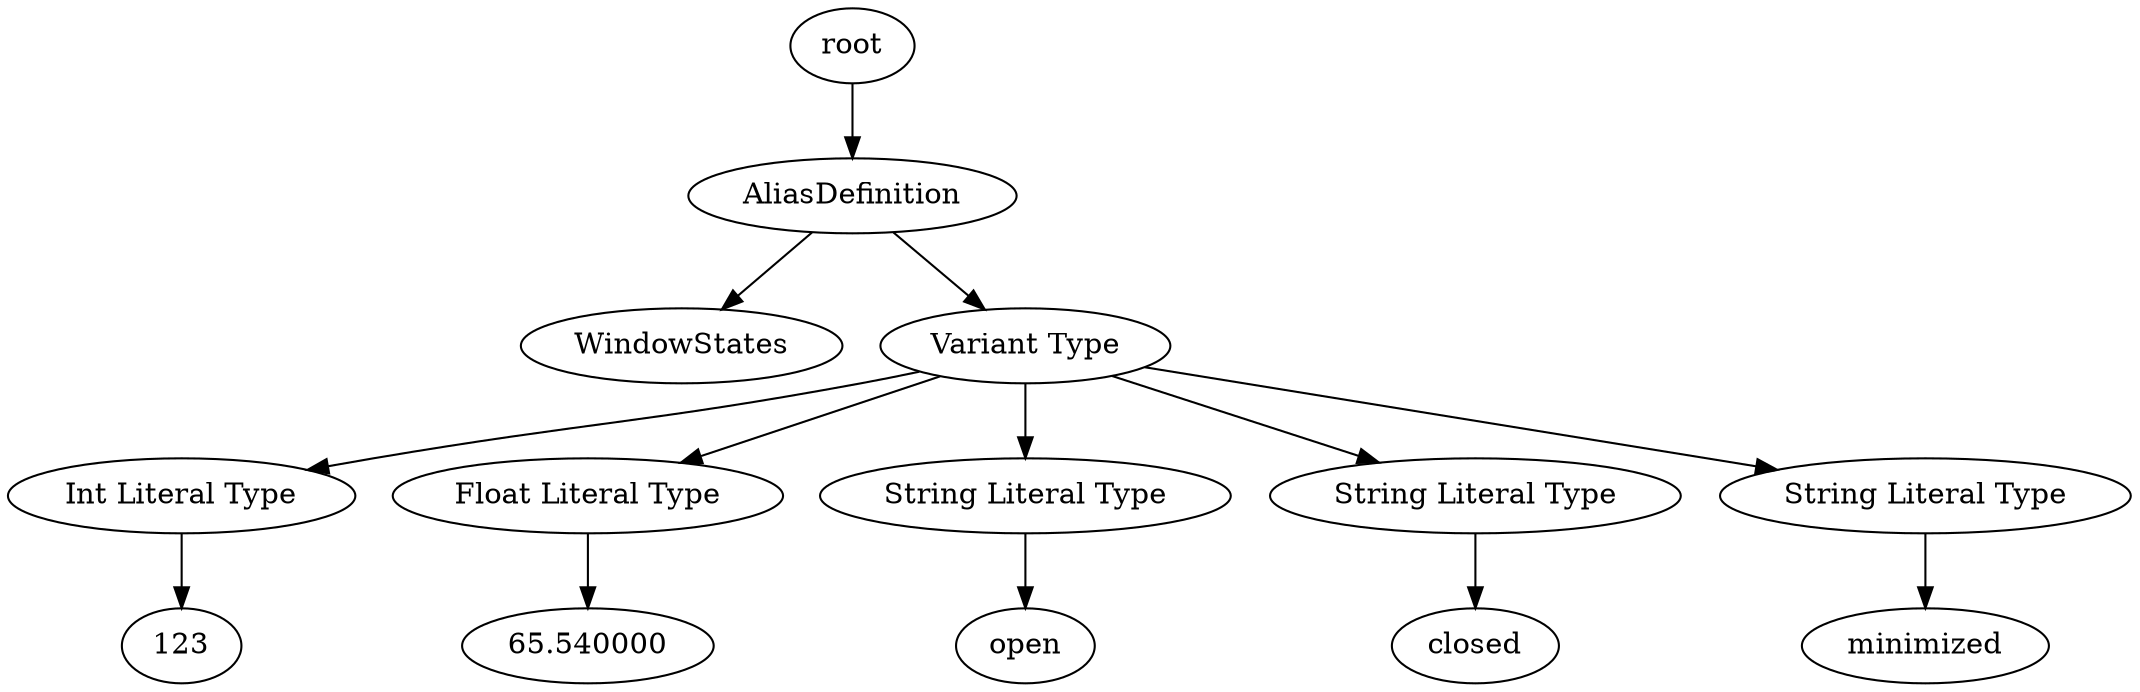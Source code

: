 digraph G { 
"0"   [label="root"]; 
 "1"   [label="AliasDefinition"]; 
 "0" -> "1"; 
 "2"   [label="WindowStates"]; 
 "1" -> "2"; 
 "3"   [label="Variant Type"]; 
 "1" -> "3"; 
 "4"   [label="Int Literal Type"]; 
 "3" -> "4"; 
 "5"   [label="123"]; 
 "4" -> "5"; 
 "6"   [label="Float Literal Type"]; 
 "3" -> "6"; 
 "7"   [label="65.540000"]; 
 "6" -> "7"; 
 "8"   [label="String Literal Type"]; 
 "3" -> "8"; 
 "9"   [label="open"]; 
 "8" -> "9"; 
 "10"   [label="String Literal Type"]; 
 "3" -> "10"; 
 "11"   [label="closed"]; 
 "10" -> "11"; 
 "12"   [label="String Literal Type"]; 
 "3" -> "12"; 
 "13"   [label="minimized"]; 
 "12" -> "13"; 
 }